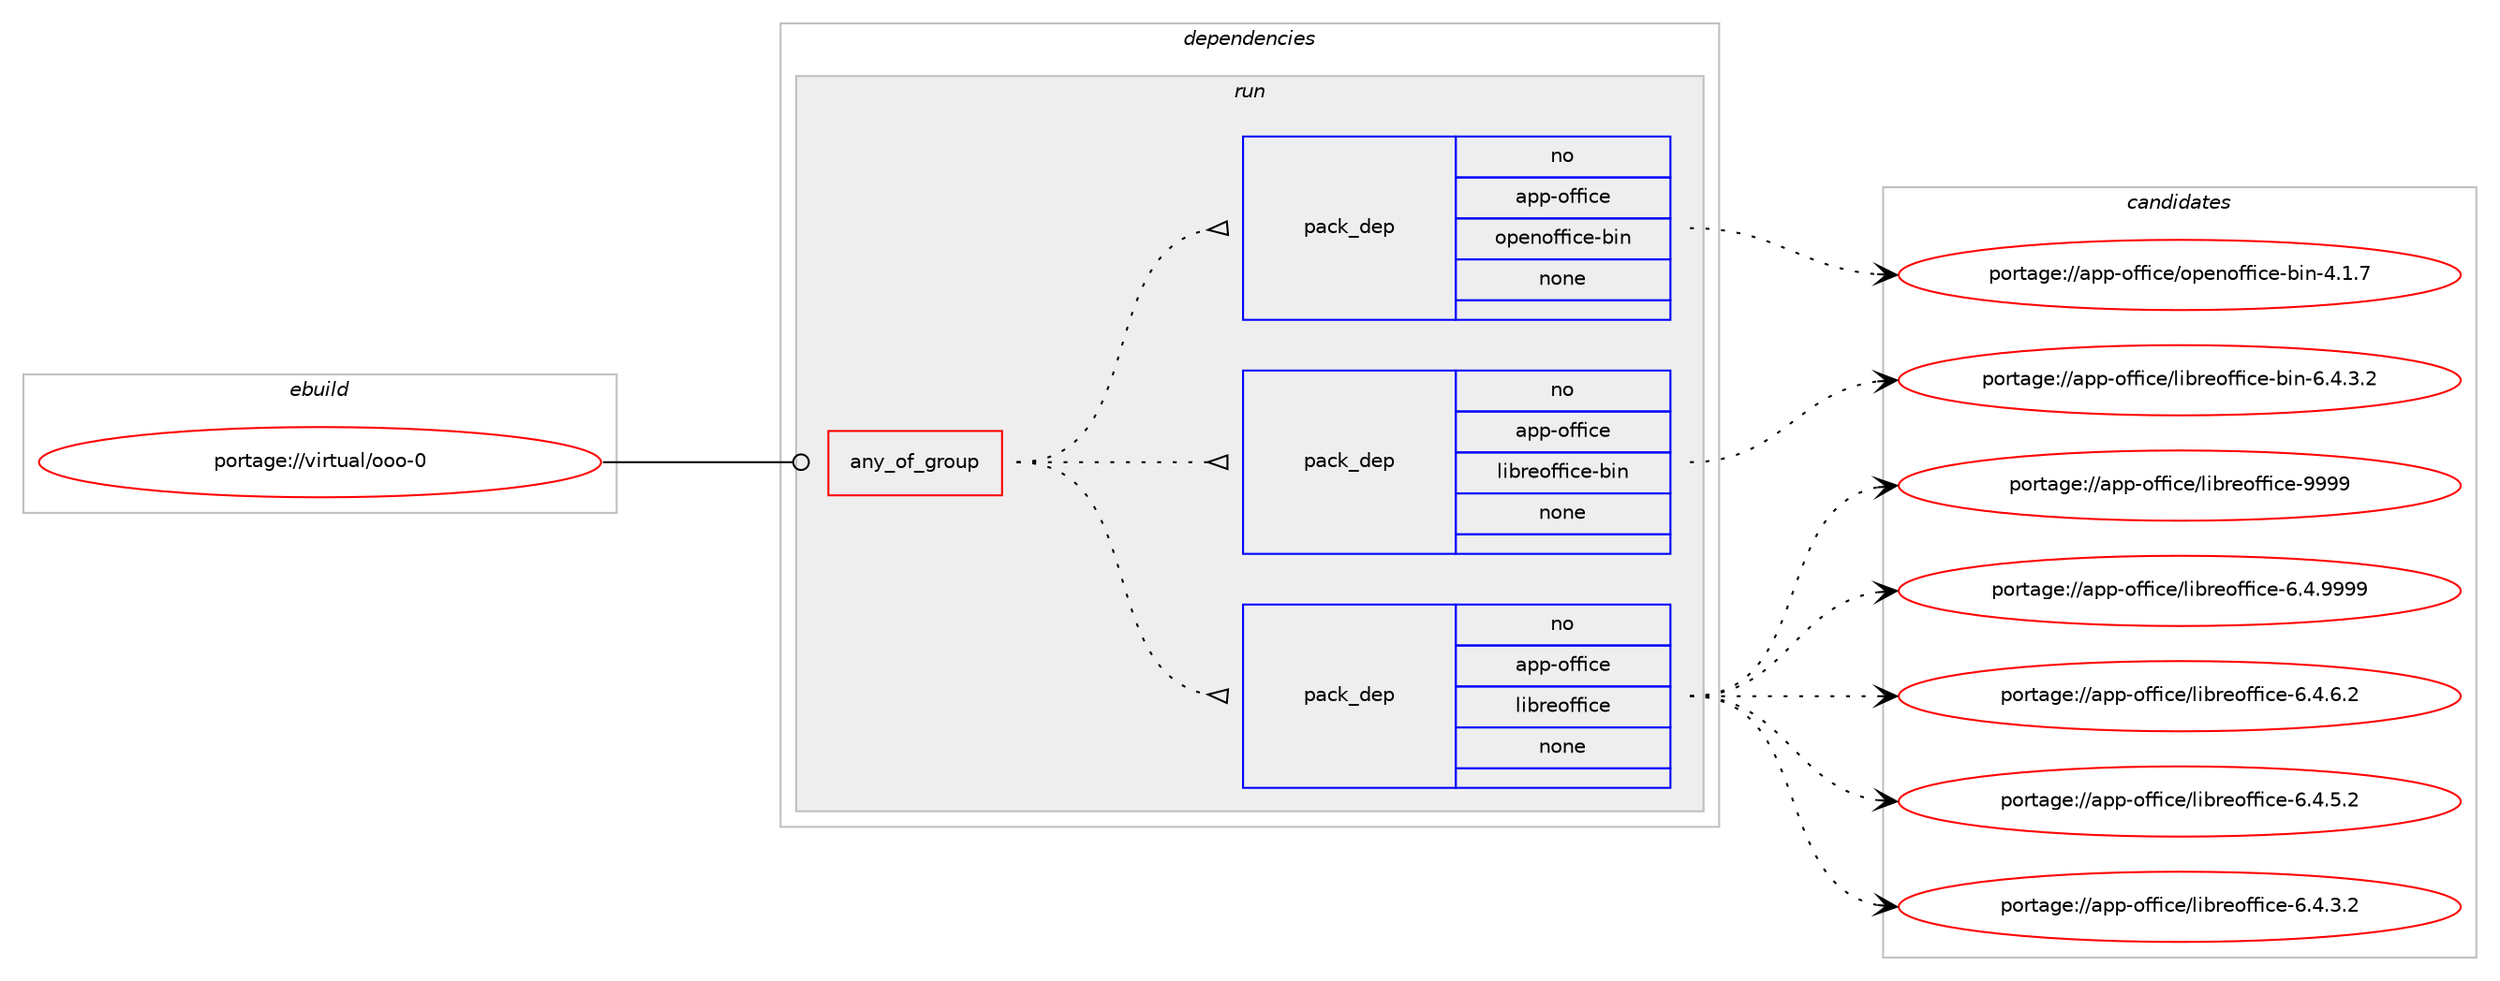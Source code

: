 digraph prolog {

# *************
# Graph options
# *************

newrank=true;
concentrate=true;
compound=true;
graph [rankdir=LR,fontname=Helvetica,fontsize=10,ranksep=1.5];#, ranksep=2.5, nodesep=0.2];
edge  [arrowhead=vee];
node  [fontname=Helvetica,fontsize=10];

# **********
# The ebuild
# **********

subgraph cluster_leftcol {
color=gray;
rank=same;
label=<<i>ebuild</i>>;
id [label="portage://virtual/ooo-0", color=red, width=4, href="../virtual/ooo-0.svg"];
}

# ****************
# The dependencies
# ****************

subgraph cluster_midcol {
color=gray;
label=<<i>dependencies</i>>;
subgraph cluster_compile {
fillcolor="#eeeeee";
style=filled;
label=<<i>compile</i>>;
}
subgraph cluster_compileandrun {
fillcolor="#eeeeee";
style=filled;
label=<<i>compile and run</i>>;
}
subgraph cluster_run {
fillcolor="#eeeeee";
style=filled;
label=<<i>run</i>>;
subgraph any28 {
dependency1868 [label=<<TABLE BORDER="0" CELLBORDER="1" CELLSPACING="0" CELLPADDING="4"><TR><TD CELLPADDING="10">any_of_group</TD></TR></TABLE>>, shape=none, color=red];subgraph pack1622 {
dependency1869 [label=<<TABLE BORDER="0" CELLBORDER="1" CELLSPACING="0" CELLPADDING="4" WIDTH="220"><TR><TD ROWSPAN="6" CELLPADDING="30">pack_dep</TD></TR><TR><TD WIDTH="110">no</TD></TR><TR><TD>app-office</TD></TR><TR><TD>libreoffice</TD></TR><TR><TD>none</TD></TR><TR><TD></TD></TR></TABLE>>, shape=none, color=blue];
}
dependency1868:e -> dependency1869:w [weight=20,style="dotted",arrowhead="oinv"];
subgraph pack1623 {
dependency1870 [label=<<TABLE BORDER="0" CELLBORDER="1" CELLSPACING="0" CELLPADDING="4" WIDTH="220"><TR><TD ROWSPAN="6" CELLPADDING="30">pack_dep</TD></TR><TR><TD WIDTH="110">no</TD></TR><TR><TD>app-office</TD></TR><TR><TD>libreoffice-bin</TD></TR><TR><TD>none</TD></TR><TR><TD></TD></TR></TABLE>>, shape=none, color=blue];
}
dependency1868:e -> dependency1870:w [weight=20,style="dotted",arrowhead="oinv"];
subgraph pack1624 {
dependency1871 [label=<<TABLE BORDER="0" CELLBORDER="1" CELLSPACING="0" CELLPADDING="4" WIDTH="220"><TR><TD ROWSPAN="6" CELLPADDING="30">pack_dep</TD></TR><TR><TD WIDTH="110">no</TD></TR><TR><TD>app-office</TD></TR><TR><TD>openoffice-bin</TD></TR><TR><TD>none</TD></TR><TR><TD></TD></TR></TABLE>>, shape=none, color=blue];
}
dependency1868:e -> dependency1871:w [weight=20,style="dotted",arrowhead="oinv"];
}
id:e -> dependency1868:w [weight=20,style="solid",arrowhead="odot"];
}
}

# **************
# The candidates
# **************

subgraph cluster_choices {
rank=same;
color=gray;
label=<<i>candidates</i>>;

subgraph choice1622 {
color=black;
nodesep=1;
choice9711211245111102102105991014710810598114101111102102105991014557575757 [label="portage://app-office/libreoffice-9999", color=red, width=4,href="../app-office/libreoffice-9999.svg"];
choice971121124511110210210599101471081059811410111110210210599101455446524657575757 [label="portage://app-office/libreoffice-6.4.9999", color=red, width=4,href="../app-office/libreoffice-6.4.9999.svg"];
choice9711211245111102102105991014710810598114101111102102105991014554465246544650 [label="portage://app-office/libreoffice-6.4.6.2", color=red, width=4,href="../app-office/libreoffice-6.4.6.2.svg"];
choice9711211245111102102105991014710810598114101111102102105991014554465246534650 [label="portage://app-office/libreoffice-6.4.5.2", color=red, width=4,href="../app-office/libreoffice-6.4.5.2.svg"];
choice9711211245111102102105991014710810598114101111102102105991014554465246514650 [label="portage://app-office/libreoffice-6.4.3.2", color=red, width=4,href="../app-office/libreoffice-6.4.3.2.svg"];
dependency1869:e -> choice9711211245111102102105991014710810598114101111102102105991014557575757:w [style=dotted,weight="100"];
dependency1869:e -> choice971121124511110210210599101471081059811410111110210210599101455446524657575757:w [style=dotted,weight="100"];
dependency1869:e -> choice9711211245111102102105991014710810598114101111102102105991014554465246544650:w [style=dotted,weight="100"];
dependency1869:e -> choice9711211245111102102105991014710810598114101111102102105991014554465246534650:w [style=dotted,weight="100"];
dependency1869:e -> choice9711211245111102102105991014710810598114101111102102105991014554465246514650:w [style=dotted,weight="100"];
}
subgraph choice1623 {
color=black;
nodesep=1;
choice97112112451111021021059910147108105981141011111021021059910145981051104554465246514650 [label="portage://app-office/libreoffice-bin-6.4.3.2", color=red, width=4,href="../app-office/libreoffice-bin-6.4.3.2.svg"];
dependency1870:e -> choice97112112451111021021059910147108105981141011111021021059910145981051104554465246514650:w [style=dotted,weight="100"];
}
subgraph choice1624 {
color=black;
nodesep=1;
choice97112112451111021021059910147111112101110111102102105991014598105110455246494655 [label="portage://app-office/openoffice-bin-4.1.7", color=red, width=4,href="../app-office/openoffice-bin-4.1.7.svg"];
dependency1871:e -> choice97112112451111021021059910147111112101110111102102105991014598105110455246494655:w [style=dotted,weight="100"];
}
}

}
